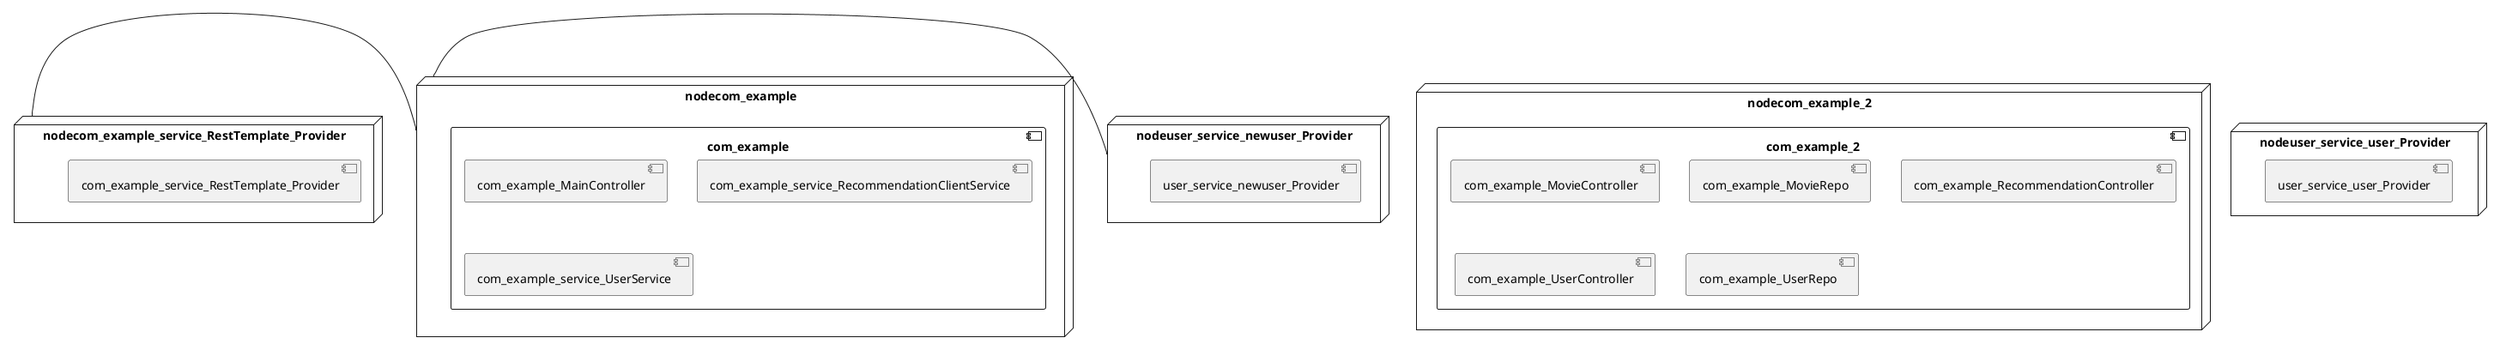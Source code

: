 @startuml
skinparam fixCircleLabelOverlapping true
skinparam componentStyle uml2
node nodecom_example {
component com_example {
[com_example_MainController] [[mdeket-spring-cloud-movie-recommendation.system#_lEMw5xGXEe-L46anVsNdUw]]
[com_example_service_RecommendationClientService] [[mdeket-spring-cloud-movie-recommendation.system#_lEMw5xGXEe-L46anVsNdUw]]
[com_example_service_UserService] [[mdeket-spring-cloud-movie-recommendation.system#_lEMw5xGXEe-L46anVsNdUw]]
}
}
node nodecom_example_2 {
component com_example_2 {
[com_example_MovieController] [[mdeket-spring-cloud-movie-recommendation.system#_lEMw5xGXEe-L46anVsNdUw]]
[com_example_MovieRepo] [[mdeket-spring-cloud-movie-recommendation.system#_lEMw5xGXEe-L46anVsNdUw]]
[com_example_RecommendationController] [[mdeket-spring-cloud-movie-recommendation.system#_lEMw5xGXEe-L46anVsNdUw]]
[com_example_UserController] [[mdeket-spring-cloud-movie-recommendation.system#_lEMw5xGXEe-L46anVsNdUw]]
[com_example_UserRepo] [[mdeket-spring-cloud-movie-recommendation.system#_lEMw5xGXEe-L46anVsNdUw]]
}
}
node nodecom_example_service_RestTemplate_Provider {
[com_example_service_RestTemplate_Provider] [[mdeket-spring-cloud-movie-recommendation.system#_lEMw5xGXEe-L46anVsNdUw]]
}
node nodeuser_service_newuser_Provider {
[user_service_newuser_Provider] [[mdeket-spring-cloud-movie-recommendation.system#_lEMw5xGXEe-L46anVsNdUw]]
}
node nodeuser_service_user_Provider {
[user_service_user_Provider] [[mdeket-spring-cloud-movie-recommendation.system#_lEMw5xGXEe-L46anVsNdUw]]
}
[nodecom_example_service_RestTemplate_Provider] - [nodecom_example]
[nodeuser_service_newuser_Provider] - [nodecom_example]

@enduml
